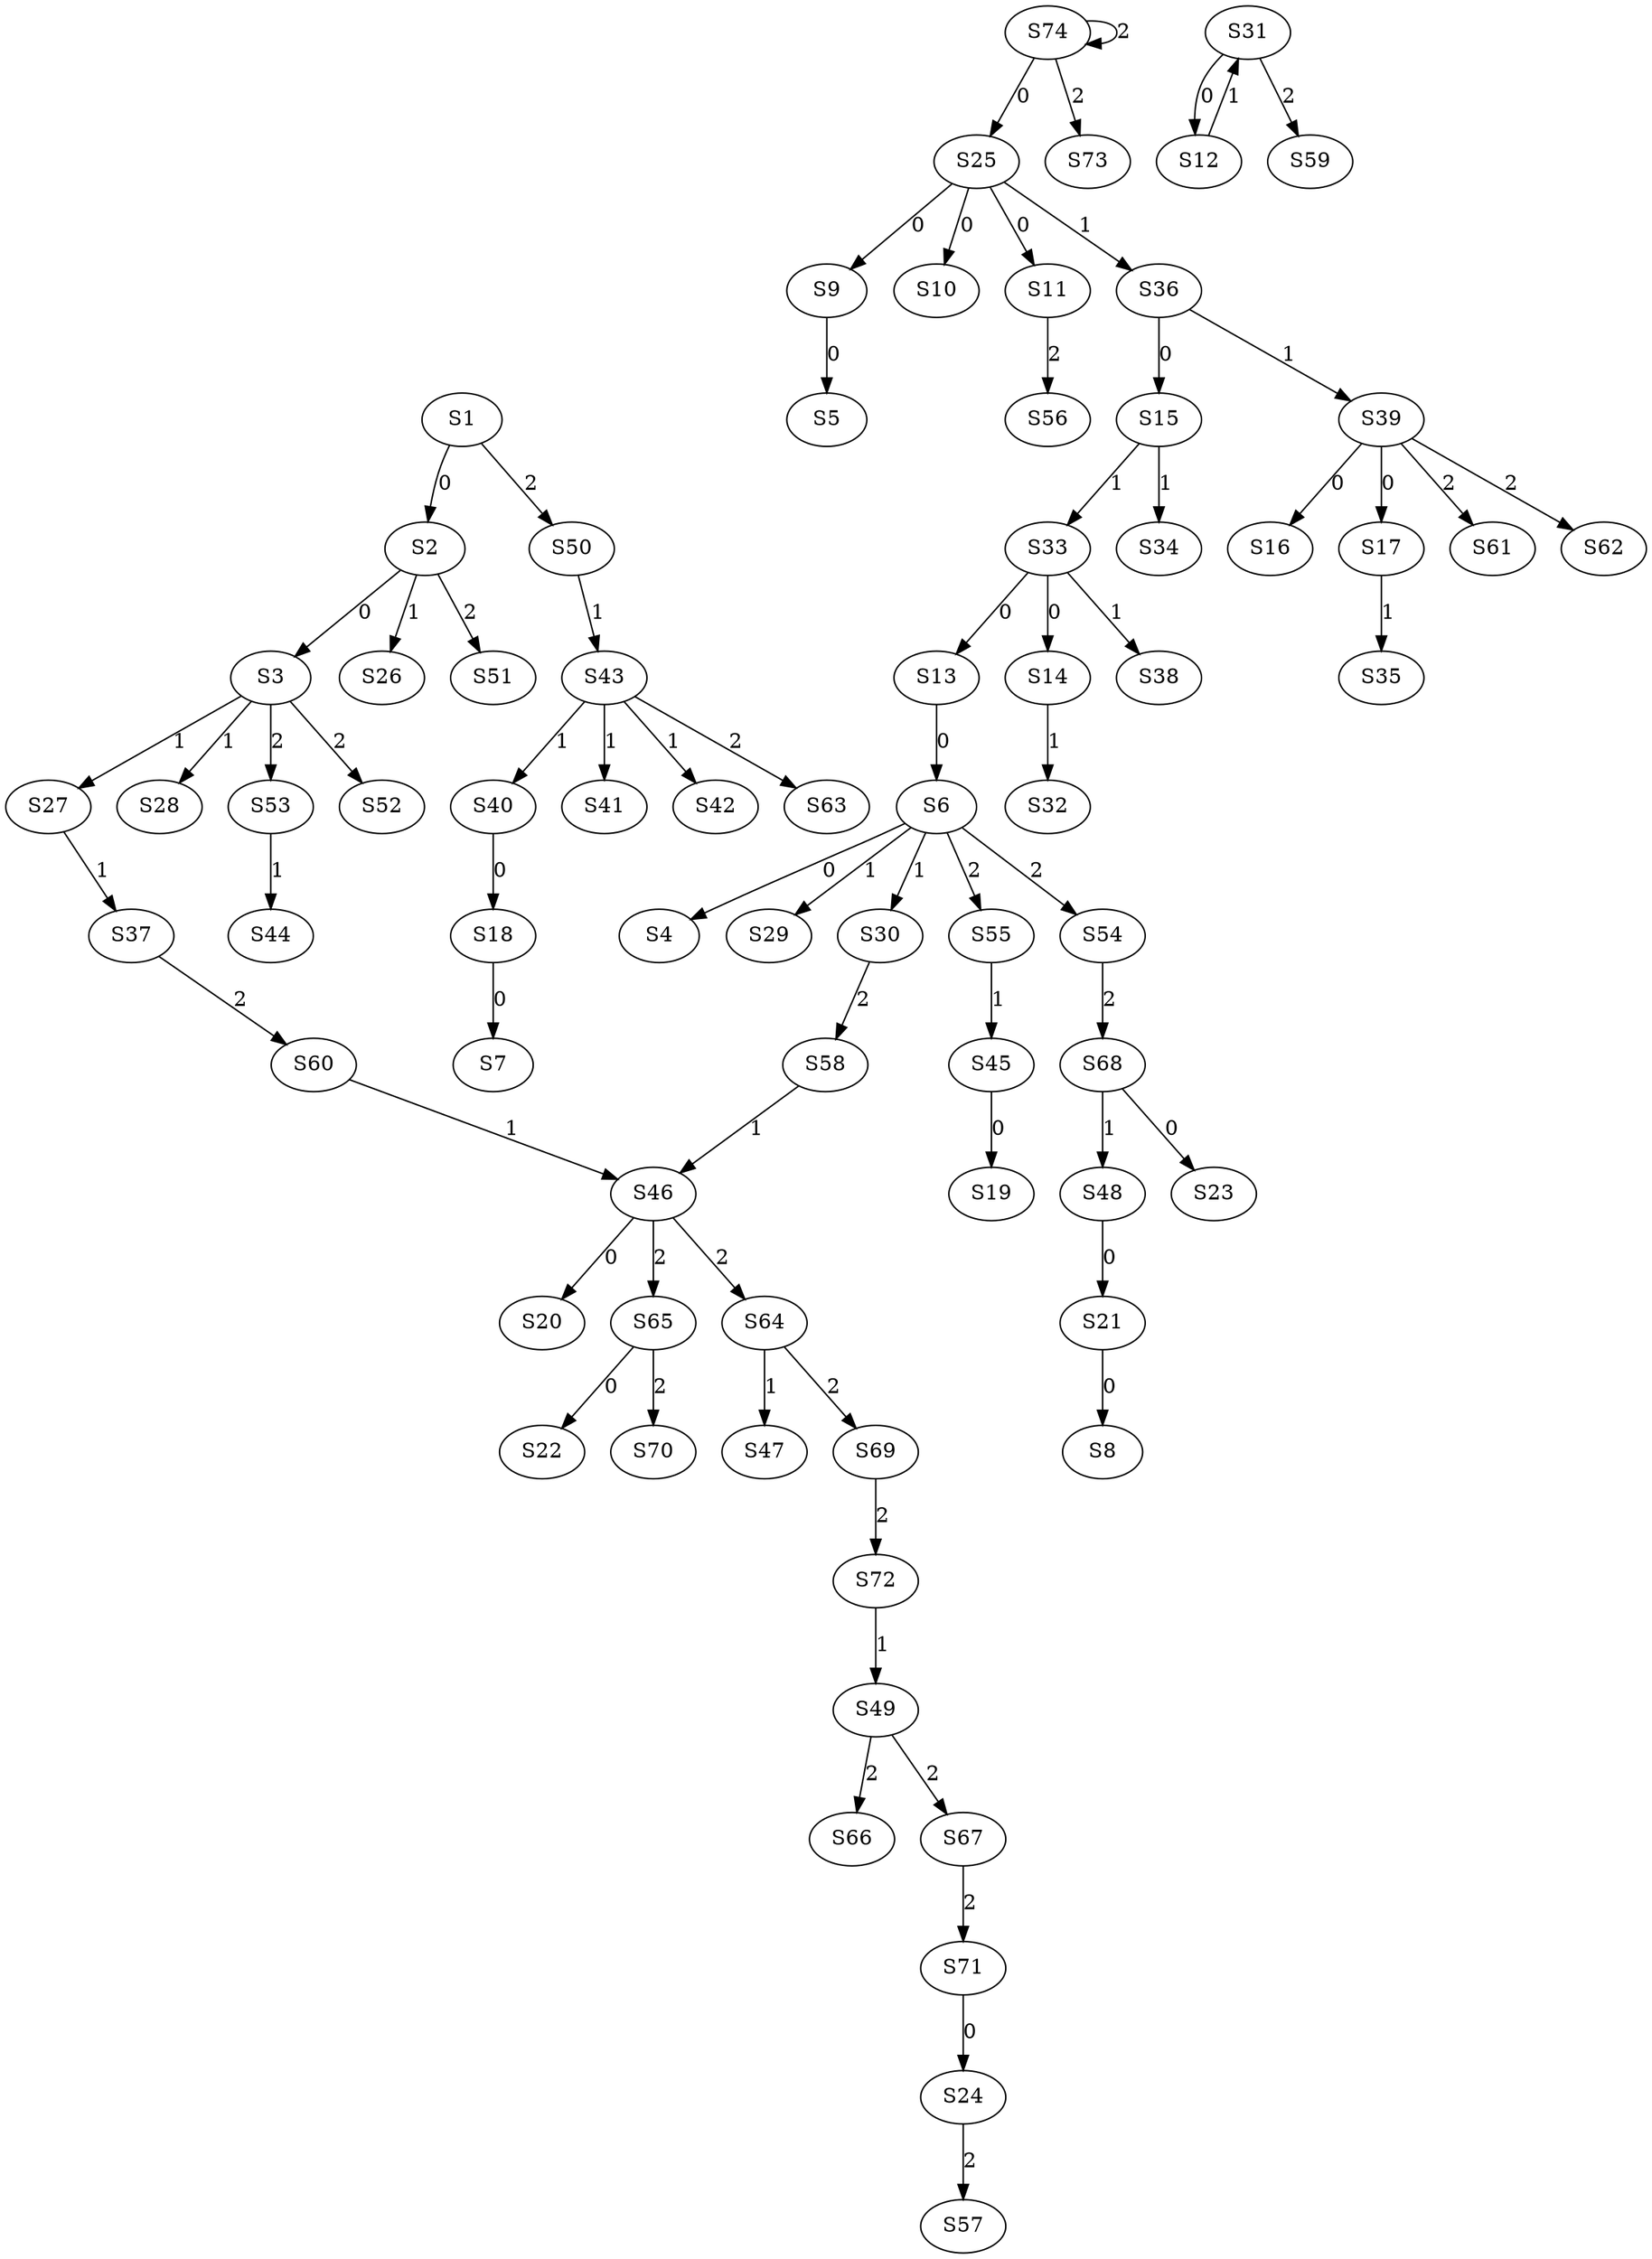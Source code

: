 strict digraph {
	S1 -> S2 [ label = 0 ];
	S2 -> S3 [ label = 0 ];
	S6 -> S4 [ label = 0 ];
	S9 -> S5 [ label = 0 ];
	S13 -> S6 [ label = 0 ];
	S18 -> S7 [ label = 0 ];
	S21 -> S8 [ label = 0 ];
	S25 -> S9 [ label = 0 ];
	S25 -> S10 [ label = 0 ];
	S25 -> S11 [ label = 0 ];
	S31 -> S12 [ label = 0 ];
	S33 -> S13 [ label = 0 ];
	S33 -> S14 [ label = 0 ];
	S36 -> S15 [ label = 0 ];
	S39 -> S16 [ label = 0 ];
	S39 -> S17 [ label = 0 ];
	S40 -> S18 [ label = 0 ];
	S45 -> S19 [ label = 0 ];
	S46 -> S20 [ label = 0 ];
	S48 -> S21 [ label = 0 ];
	S65 -> S22 [ label = 0 ];
	S68 -> S23 [ label = 0 ];
	S71 -> S24 [ label = 0 ];
	S74 -> S25 [ label = 0 ];
	S2 -> S26 [ label = 1 ];
	S3 -> S27 [ label = 1 ];
	S3 -> S28 [ label = 1 ];
	S6 -> S29 [ label = 1 ];
	S6 -> S30 [ label = 1 ];
	S12 -> S31 [ label = 1 ];
	S14 -> S32 [ label = 1 ];
	S15 -> S33 [ label = 1 ];
	S15 -> S34 [ label = 1 ];
	S17 -> S35 [ label = 1 ];
	S25 -> S36 [ label = 1 ];
	S27 -> S37 [ label = 1 ];
	S33 -> S38 [ label = 1 ];
	S36 -> S39 [ label = 1 ];
	S43 -> S40 [ label = 1 ];
	S43 -> S41 [ label = 1 ];
	S43 -> S42 [ label = 1 ];
	S50 -> S43 [ label = 1 ];
	S53 -> S44 [ label = 1 ];
	S55 -> S45 [ label = 1 ];
	S58 -> S46 [ label = 1 ];
	S64 -> S47 [ label = 1 ];
	S68 -> S48 [ label = 1 ];
	S72 -> S49 [ label = 1 ];
	S1 -> S50 [ label = 2 ];
	S2 -> S51 [ label = 2 ];
	S3 -> S52 [ label = 2 ];
	S3 -> S53 [ label = 2 ];
	S6 -> S54 [ label = 2 ];
	S6 -> S55 [ label = 2 ];
	S11 -> S56 [ label = 2 ];
	S24 -> S57 [ label = 2 ];
	S30 -> S58 [ label = 2 ];
	S31 -> S59 [ label = 2 ];
	S37 -> S60 [ label = 2 ];
	S39 -> S61 [ label = 2 ];
	S39 -> S62 [ label = 2 ];
	S43 -> S63 [ label = 2 ];
	S46 -> S64 [ label = 2 ];
	S46 -> S65 [ label = 2 ];
	S49 -> S66 [ label = 2 ];
	S49 -> S67 [ label = 2 ];
	S54 -> S68 [ label = 2 ];
	S64 -> S69 [ label = 2 ];
	S65 -> S70 [ label = 2 ];
	S67 -> S71 [ label = 2 ];
	S69 -> S72 [ label = 2 ];
	S74 -> S73 [ label = 2 ];
	S74 -> S74 [ label = 2 ];
	S60 -> S46 [ label = 1 ];
}